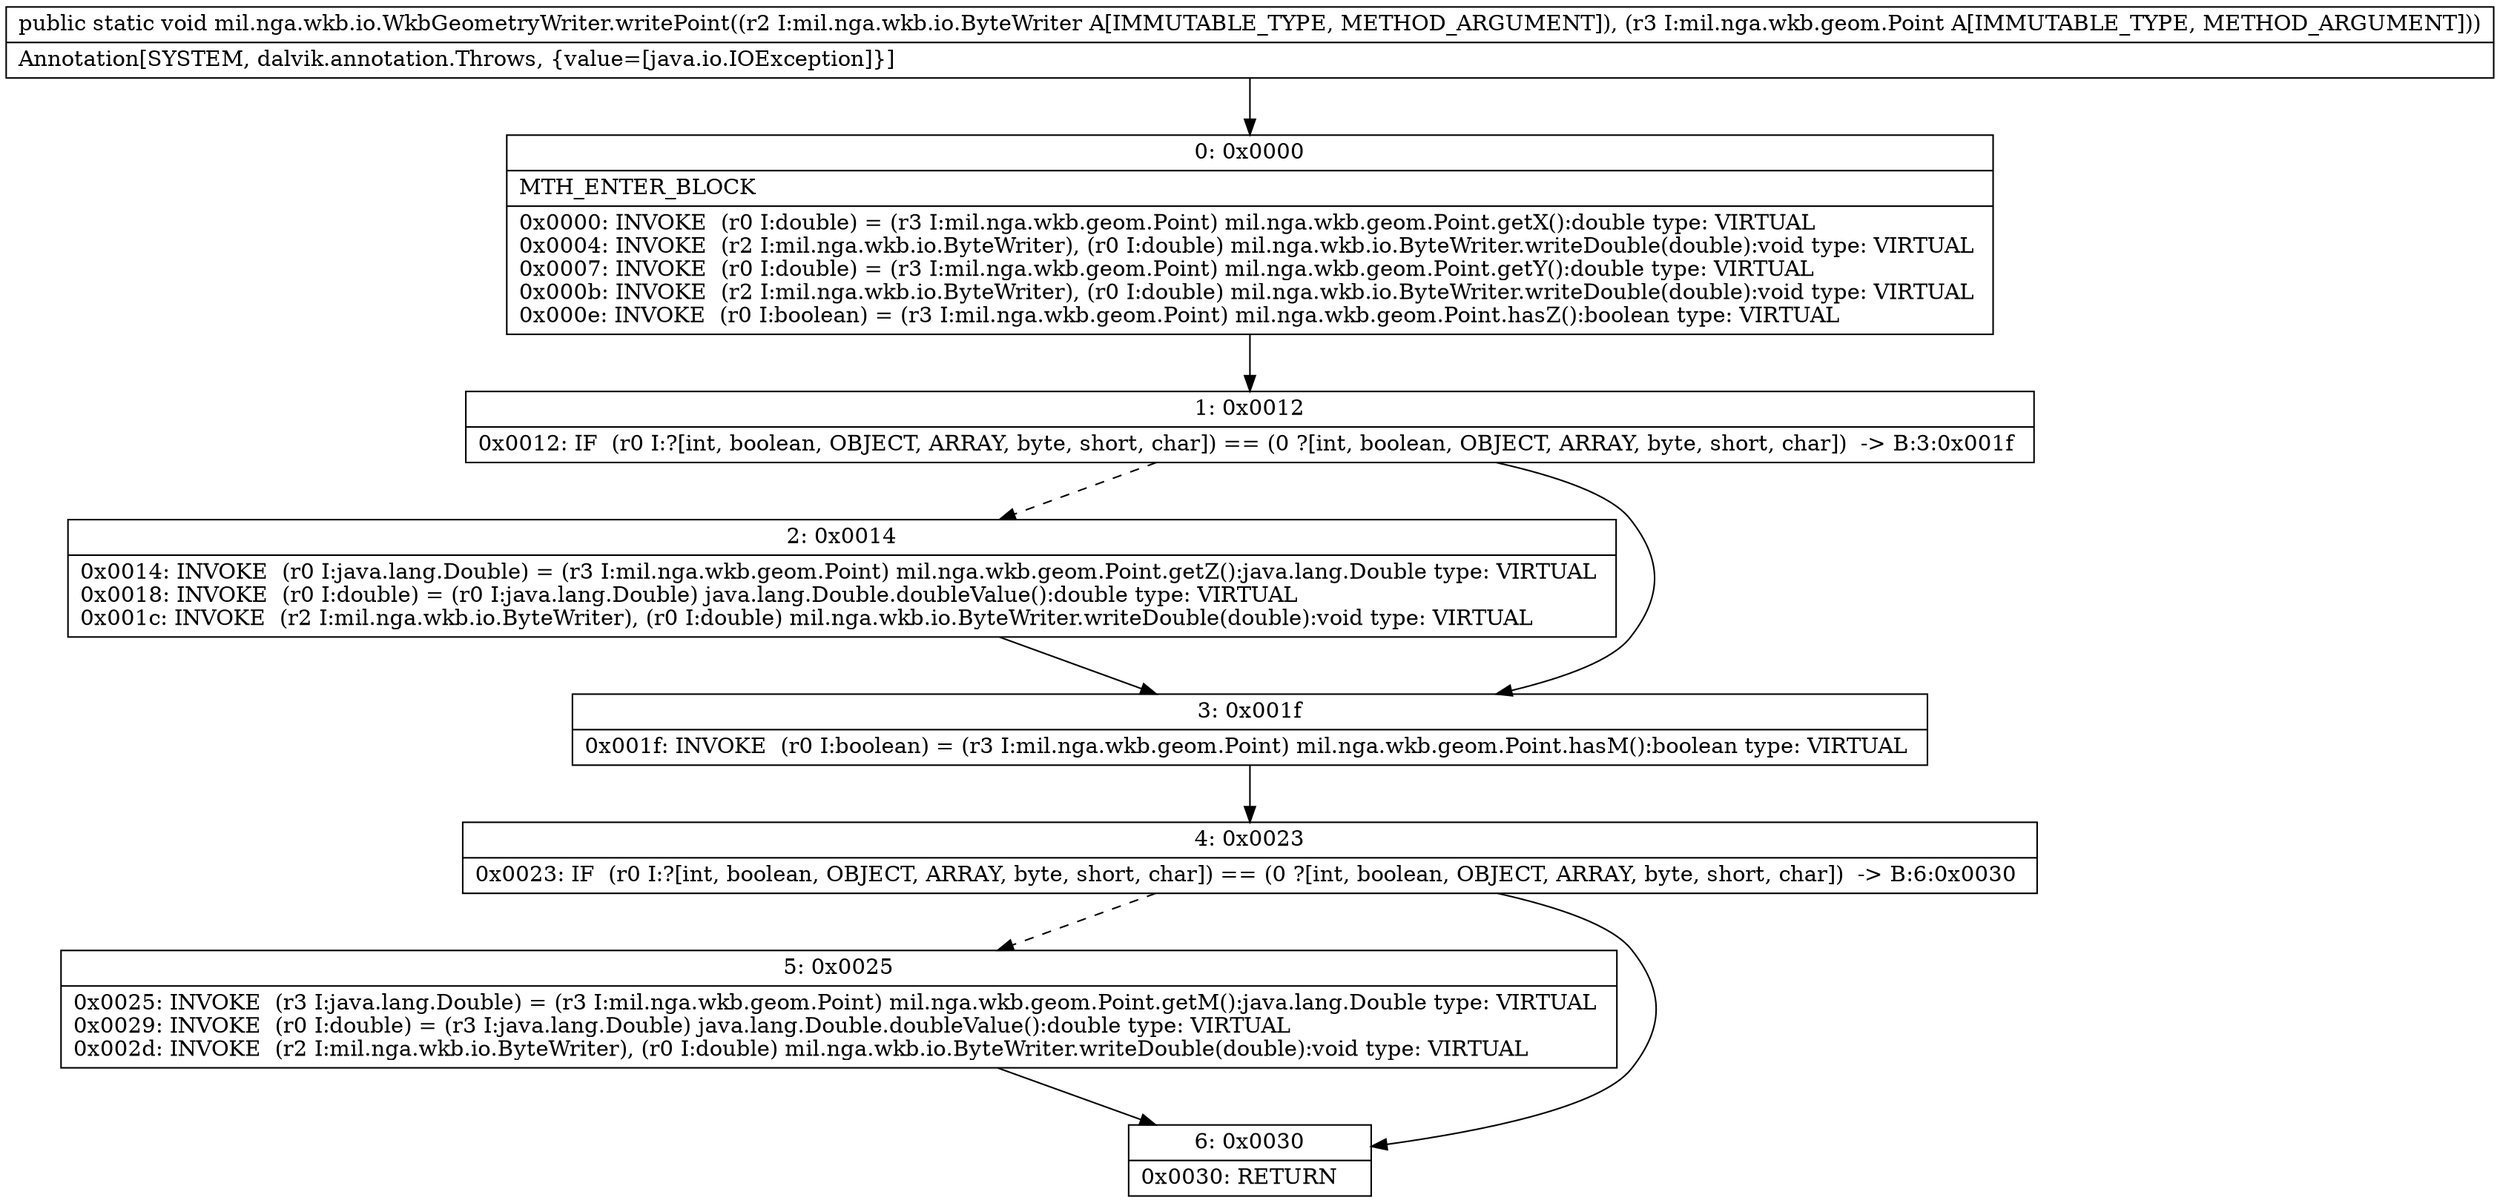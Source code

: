 digraph "CFG formil.nga.wkb.io.WkbGeometryWriter.writePoint(Lmil\/nga\/wkb\/io\/ByteWriter;Lmil\/nga\/wkb\/geom\/Point;)V" {
Node_0 [shape=record,label="{0\:\ 0x0000|MTH_ENTER_BLOCK\l|0x0000: INVOKE  (r0 I:double) = (r3 I:mil.nga.wkb.geom.Point) mil.nga.wkb.geom.Point.getX():double type: VIRTUAL \l0x0004: INVOKE  (r2 I:mil.nga.wkb.io.ByteWriter), (r0 I:double) mil.nga.wkb.io.ByteWriter.writeDouble(double):void type: VIRTUAL \l0x0007: INVOKE  (r0 I:double) = (r3 I:mil.nga.wkb.geom.Point) mil.nga.wkb.geom.Point.getY():double type: VIRTUAL \l0x000b: INVOKE  (r2 I:mil.nga.wkb.io.ByteWriter), (r0 I:double) mil.nga.wkb.io.ByteWriter.writeDouble(double):void type: VIRTUAL \l0x000e: INVOKE  (r0 I:boolean) = (r3 I:mil.nga.wkb.geom.Point) mil.nga.wkb.geom.Point.hasZ():boolean type: VIRTUAL \l}"];
Node_1 [shape=record,label="{1\:\ 0x0012|0x0012: IF  (r0 I:?[int, boolean, OBJECT, ARRAY, byte, short, char]) == (0 ?[int, boolean, OBJECT, ARRAY, byte, short, char])  \-\> B:3:0x001f \l}"];
Node_2 [shape=record,label="{2\:\ 0x0014|0x0014: INVOKE  (r0 I:java.lang.Double) = (r3 I:mil.nga.wkb.geom.Point) mil.nga.wkb.geom.Point.getZ():java.lang.Double type: VIRTUAL \l0x0018: INVOKE  (r0 I:double) = (r0 I:java.lang.Double) java.lang.Double.doubleValue():double type: VIRTUAL \l0x001c: INVOKE  (r2 I:mil.nga.wkb.io.ByteWriter), (r0 I:double) mil.nga.wkb.io.ByteWriter.writeDouble(double):void type: VIRTUAL \l}"];
Node_3 [shape=record,label="{3\:\ 0x001f|0x001f: INVOKE  (r0 I:boolean) = (r3 I:mil.nga.wkb.geom.Point) mil.nga.wkb.geom.Point.hasM():boolean type: VIRTUAL \l}"];
Node_4 [shape=record,label="{4\:\ 0x0023|0x0023: IF  (r0 I:?[int, boolean, OBJECT, ARRAY, byte, short, char]) == (0 ?[int, boolean, OBJECT, ARRAY, byte, short, char])  \-\> B:6:0x0030 \l}"];
Node_5 [shape=record,label="{5\:\ 0x0025|0x0025: INVOKE  (r3 I:java.lang.Double) = (r3 I:mil.nga.wkb.geom.Point) mil.nga.wkb.geom.Point.getM():java.lang.Double type: VIRTUAL \l0x0029: INVOKE  (r0 I:double) = (r3 I:java.lang.Double) java.lang.Double.doubleValue():double type: VIRTUAL \l0x002d: INVOKE  (r2 I:mil.nga.wkb.io.ByteWriter), (r0 I:double) mil.nga.wkb.io.ByteWriter.writeDouble(double):void type: VIRTUAL \l}"];
Node_6 [shape=record,label="{6\:\ 0x0030|0x0030: RETURN   \l}"];
MethodNode[shape=record,label="{public static void mil.nga.wkb.io.WkbGeometryWriter.writePoint((r2 I:mil.nga.wkb.io.ByteWriter A[IMMUTABLE_TYPE, METHOD_ARGUMENT]), (r3 I:mil.nga.wkb.geom.Point A[IMMUTABLE_TYPE, METHOD_ARGUMENT]))  | Annotation[SYSTEM, dalvik.annotation.Throws, \{value=[java.io.IOException]\}]\l}"];
MethodNode -> Node_0;
Node_0 -> Node_1;
Node_1 -> Node_2[style=dashed];
Node_1 -> Node_3;
Node_2 -> Node_3;
Node_3 -> Node_4;
Node_4 -> Node_5[style=dashed];
Node_4 -> Node_6;
Node_5 -> Node_6;
}

